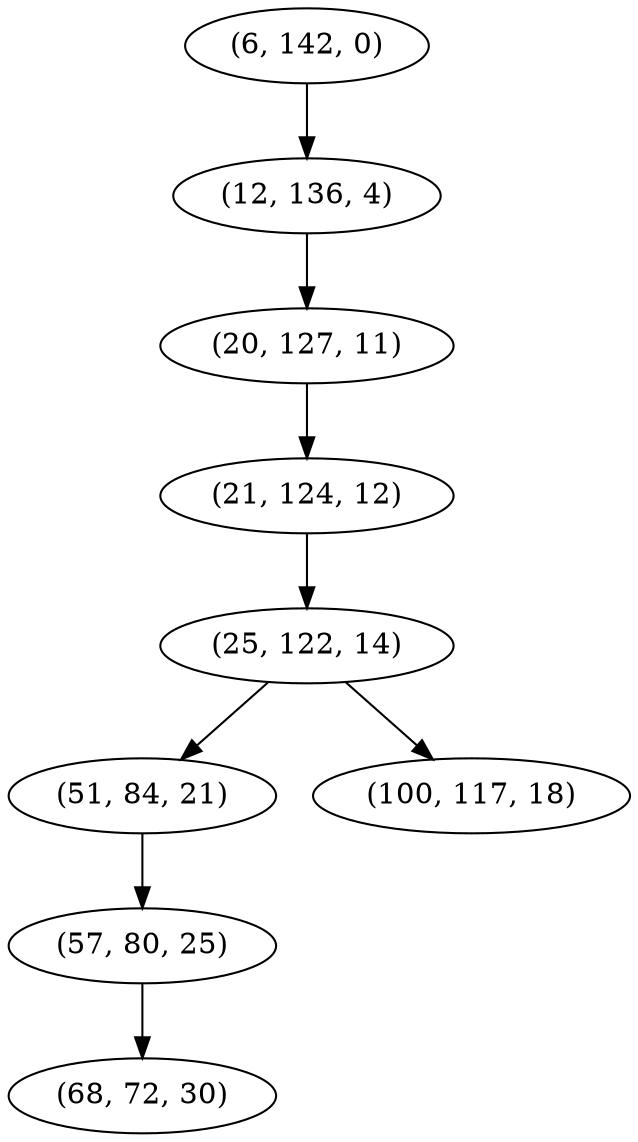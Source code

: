 digraph tree {
    "(6, 142, 0)";
    "(12, 136, 4)";
    "(20, 127, 11)";
    "(21, 124, 12)";
    "(25, 122, 14)";
    "(51, 84, 21)";
    "(57, 80, 25)";
    "(68, 72, 30)";
    "(100, 117, 18)";
    "(6, 142, 0)" -> "(12, 136, 4)";
    "(12, 136, 4)" -> "(20, 127, 11)";
    "(20, 127, 11)" -> "(21, 124, 12)";
    "(21, 124, 12)" -> "(25, 122, 14)";
    "(25, 122, 14)" -> "(51, 84, 21)";
    "(25, 122, 14)" -> "(100, 117, 18)";
    "(51, 84, 21)" -> "(57, 80, 25)";
    "(57, 80, 25)" -> "(68, 72, 30)";
}
